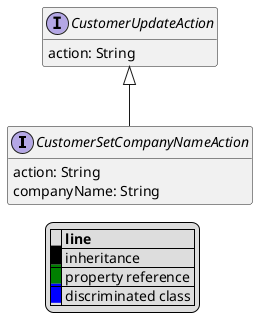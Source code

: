 @startuml

hide empty fields
hide empty methods
legend
|= |= line |
|<back:black>   </back>| inheritance |
|<back:green>   </back>| property reference |
|<back:blue>   </back>| discriminated class |
endlegend
interface CustomerSetCompanyNameAction [[CustomerSetCompanyNameAction.svg]] extends CustomerUpdateAction {
    action: String
    companyName: String
}
interface CustomerUpdateAction [[CustomerUpdateAction.svg]]  {
    action: String
}





@enduml
